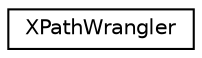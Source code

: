 digraph "Graphical Class Hierarchy"
{
  edge [fontname="Helvetica",fontsize="10",labelfontname="Helvetica",labelfontsize="10"];
  node [fontname="Helvetica",fontsize="10",shape=record];
  rankdir="LR";
  Node1 [label="XPathWrangler",height=0.2,width=0.4,color="black", fillcolor="white", style="filled",URL="$class_x_path_wrangler.xhtml"];
}
